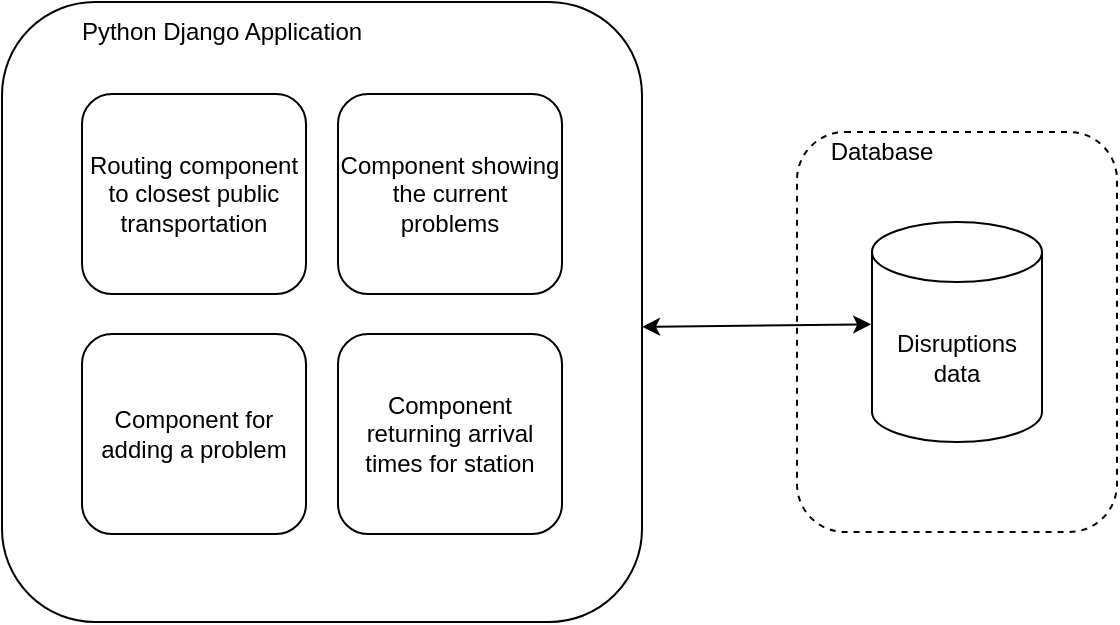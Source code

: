<mxfile version="26.2.14">
  <diagram name="Page-1" id="ERq_yXe6-IBxXUJKlvOq">
    <mxGraphModel dx="788" dy="610" grid="1" gridSize="10" guides="1" tooltips="1" connect="1" arrows="1" fold="1" page="1" pageScale="1" pageWidth="850" pageHeight="1100" math="0" shadow="0">
      <root>
        <mxCell id="0" />
        <mxCell id="1" parent="0" />
        <mxCell id="TWKGksidieTcO6BpMnWb-1" value="" style="rounded=1;whiteSpace=wrap;html=1;" parent="1" vertex="1">
          <mxGeometry x="90" y="270" width="320" height="310" as="geometry" />
        </mxCell>
        <mxCell id="TWKGksidieTcO6BpMnWb-5" value="Routing component to closest public transportation" style="rounded=1;whiteSpace=wrap;html=1;" parent="1" vertex="1">
          <mxGeometry x="130" y="316" width="112" height="100" as="geometry" />
        </mxCell>
        <mxCell id="TWKGksidieTcO6BpMnWb-6" value="Python Django Application" style="text;html=1;align=center;verticalAlign=middle;whiteSpace=wrap;rounded=0;" parent="1" vertex="1">
          <mxGeometry x="120" y="270" width="160" height="30" as="geometry" />
        </mxCell>
        <mxCell id="TWKGksidieTcO6BpMnWb-8" value="Component showing the current problems" style="rounded=1;whiteSpace=wrap;html=1;" parent="1" vertex="1">
          <mxGeometry x="258" y="316" width="112" height="100" as="geometry" />
        </mxCell>
        <mxCell id="TWKGksidieTcO6BpMnWb-10" value="Component for adding a problem" style="rounded=1;whiteSpace=wrap;html=1;" parent="1" vertex="1">
          <mxGeometry x="130" y="436" width="112" height="100" as="geometry" />
        </mxCell>
        <mxCell id="TWKGksidieTcO6BpMnWb-9" value="Component returning arrival times for station" style="rounded=1;whiteSpace=wrap;html=1;" parent="1" vertex="1">
          <mxGeometry x="258" y="436" width="112" height="100" as="geometry" />
        </mxCell>
        <mxCell id="TWKGksidieTcO6BpMnWb-3" value="" style="rounded=1;whiteSpace=wrap;html=1;dashed=1;" parent="1" vertex="1">
          <mxGeometry x="487.5" y="335" width="160" height="200" as="geometry" />
        </mxCell>
        <mxCell id="TWKGksidieTcO6BpMnWb-4" value="Disruptions data" style="shape=cylinder3;whiteSpace=wrap;html=1;boundedLbl=1;backgroundOutline=1;size=15;" parent="1" vertex="1">
          <mxGeometry x="525" y="380" width="85" height="110" as="geometry" />
        </mxCell>
        <mxCell id="TWKGksidieTcO6BpMnWb-13" value="Database" style="text;html=1;align=center;verticalAlign=middle;whiteSpace=wrap;rounded=0;" parent="1" vertex="1">
          <mxGeometry x="500" y="330" width="60" height="30" as="geometry" />
        </mxCell>
        <mxCell id="TWKGksidieTcO6BpMnWb-14" value="" style="endArrow=classic;startArrow=classic;html=1;rounded=0;entryX=-0.005;entryY=0.465;entryDx=0;entryDy=0;entryPerimeter=0;exitX=1;exitY=0.524;exitDx=0;exitDy=0;exitPerimeter=0;" parent="1" source="TWKGksidieTcO6BpMnWb-1" target="TWKGksidieTcO6BpMnWb-4" edge="1">
          <mxGeometry width="50" height="50" relative="1" as="geometry">
            <mxPoint x="570" y="440" as="sourcePoint" />
            <mxPoint x="620" y="380" as="targetPoint" />
            <Array as="points" />
          </mxGeometry>
        </mxCell>
      </root>
    </mxGraphModel>
  </diagram>
</mxfile>
